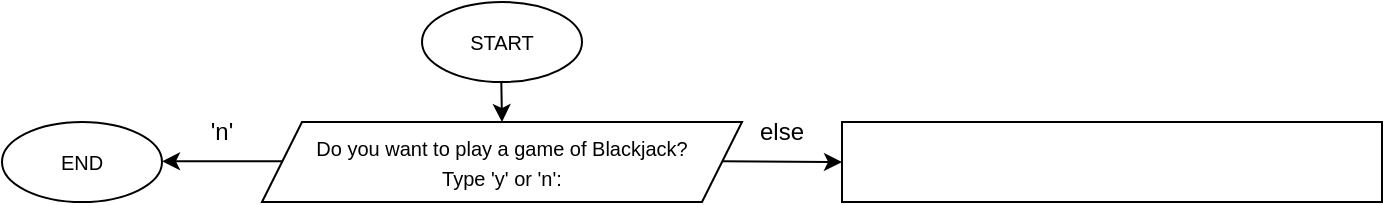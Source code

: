 <mxfile version="28.2.7">
  <diagram name="Page-1" id="-eReC8J6Z-i0cBsuQ-gS">
    <mxGraphModel dx="2578" dy="1444" grid="1" gridSize="10" guides="1" tooltips="1" connect="1" arrows="1" fold="1" page="1" pageScale="1" pageWidth="850" pageHeight="1100" math="0" shadow="0">
      <root>
        <mxCell id="0" />
        <mxCell id="1" parent="0" />
        <mxCell id="pKLbPoBtj13TyodH7jU0-1" value="&lt;font style=&quot;font-size: 10px;&quot;&gt;START&lt;/font&gt;" style="ellipse;whiteSpace=wrap;html=1;" parent="1" vertex="1">
          <mxGeometry x="360" y="40" width="80" height="40" as="geometry" />
        </mxCell>
        <mxCell id="pKLbPoBtj13TyodH7jU0-2" value="&lt;font style=&quot;font-size: 10px;&quot;&gt;Do you want to play a game of Blackjack?&lt;/font&gt;&lt;div&gt;&lt;font style=&quot;font-size: 10px;&quot;&gt;Type &#39;y&#39; or &#39;n&#39;:&lt;/font&gt;&lt;/div&gt;" style="shape=parallelogram;perimeter=parallelogramPerimeter;whiteSpace=wrap;html=1;fixedSize=1;" parent="1" vertex="1">
          <mxGeometry x="280" y="100" width="240" height="40" as="geometry" />
        </mxCell>
        <mxCell id="pKLbPoBtj13TyodH7jU0-3" value="" style="endArrow=classic;html=1;rounded=0;" parent="1" edge="1">
          <mxGeometry width="50" height="50" relative="1" as="geometry">
            <mxPoint x="399.66" y="80" as="sourcePoint" />
            <mxPoint x="400" y="100" as="targetPoint" />
            <Array as="points" />
          </mxGeometry>
        </mxCell>
        <mxCell id="pKLbPoBtj13TyodH7jU0-4" value="" style="endArrow=classic;html=1;rounded=0;entryX=0;entryY=0.5;entryDx=0;entryDy=0;" parent="1" target="pKLbPoBtj13TyodH7jU0-5" edge="1">
          <mxGeometry width="50" height="50" relative="1" as="geometry">
            <mxPoint x="510" y="119.66" as="sourcePoint" />
            <mxPoint x="540" y="120" as="targetPoint" />
          </mxGeometry>
        </mxCell>
        <mxCell id="pKLbPoBtj13TyodH7jU0-5" value="" style="rounded=0;whiteSpace=wrap;html=1;" parent="1" vertex="1">
          <mxGeometry x="570" y="100" width="270" height="40" as="geometry" />
        </mxCell>
        <mxCell id="pKLbPoBtj13TyodH7jU0-6" value="&lt;font style=&quot;font-size: 12px;&quot;&gt;else&lt;/font&gt;" style="text;html=1;whiteSpace=wrap;strokeColor=none;fillColor=none;align=center;verticalAlign=middle;rounded=0;" parent="1" vertex="1">
          <mxGeometry x="530" y="100" width="20" height="10" as="geometry" />
        </mxCell>
        <mxCell id="pKLbPoBtj13TyodH7jU0-8" value="&lt;font style=&quot;font-size: 10px;&quot;&gt;END&lt;/font&gt;" style="ellipse;whiteSpace=wrap;html=1;" parent="1" vertex="1">
          <mxGeometry x="150" y="100" width="80" height="40" as="geometry" />
        </mxCell>
        <mxCell id="pKLbPoBtj13TyodH7jU0-9" value="" style="endArrow=classic;html=1;rounded=0;" parent="1" edge="1">
          <mxGeometry width="50" height="50" relative="1" as="geometry">
            <mxPoint x="290" y="119.66" as="sourcePoint" />
            <mxPoint x="230" y="119.66" as="targetPoint" />
          </mxGeometry>
        </mxCell>
        <mxCell id="pKLbPoBtj13TyodH7jU0-10" value="&lt;font style=&quot;font-size: 12px;&quot;&gt;&#39;n&#39;&lt;/font&gt;" style="text;html=1;whiteSpace=wrap;strokeColor=none;fillColor=none;align=center;verticalAlign=middle;rounded=0;" parent="1" vertex="1">
          <mxGeometry x="250" y="100" width="20" height="10" as="geometry" />
        </mxCell>
      </root>
    </mxGraphModel>
  </diagram>
</mxfile>
